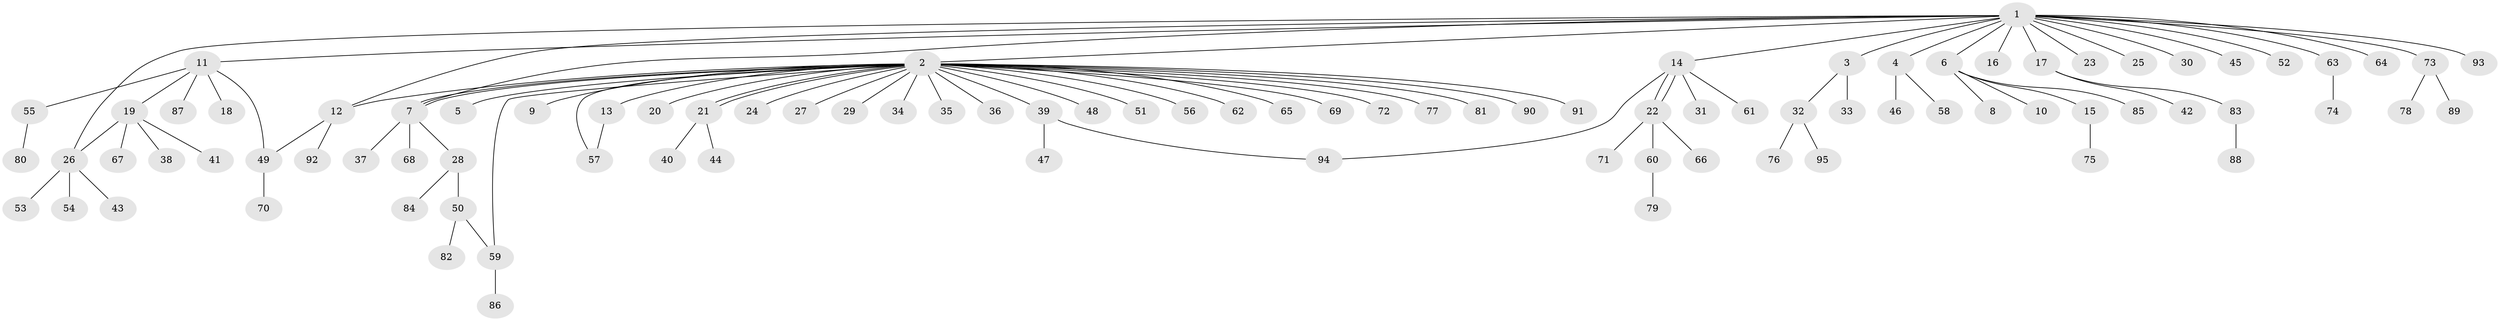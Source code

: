 // coarse degree distribution, {20: 0.015151515151515152, 28: 0.015151515151515152, 3: 0.07575757575757576, 1: 0.7878787878787878, 5: 0.015151515151515152, 6: 0.030303030303030304, 8: 0.015151515151515152, 2: 0.045454545454545456}
// Generated by graph-tools (version 1.1) at 2025/17/03/04/25 18:17:59]
// undirected, 95 vertices, 104 edges
graph export_dot {
graph [start="1"]
  node [color=gray90,style=filled];
  1;
  2;
  3;
  4;
  5;
  6;
  7;
  8;
  9;
  10;
  11;
  12;
  13;
  14;
  15;
  16;
  17;
  18;
  19;
  20;
  21;
  22;
  23;
  24;
  25;
  26;
  27;
  28;
  29;
  30;
  31;
  32;
  33;
  34;
  35;
  36;
  37;
  38;
  39;
  40;
  41;
  42;
  43;
  44;
  45;
  46;
  47;
  48;
  49;
  50;
  51;
  52;
  53;
  54;
  55;
  56;
  57;
  58;
  59;
  60;
  61;
  62;
  63;
  64;
  65;
  66;
  67;
  68;
  69;
  70;
  71;
  72;
  73;
  74;
  75;
  76;
  77;
  78;
  79;
  80;
  81;
  82;
  83;
  84;
  85;
  86;
  87;
  88;
  89;
  90;
  91;
  92;
  93;
  94;
  95;
  1 -- 2;
  1 -- 3;
  1 -- 4;
  1 -- 6;
  1 -- 7;
  1 -- 11;
  1 -- 12;
  1 -- 14;
  1 -- 16;
  1 -- 17;
  1 -- 23;
  1 -- 25;
  1 -- 26;
  1 -- 30;
  1 -- 45;
  1 -- 52;
  1 -- 63;
  1 -- 64;
  1 -- 73;
  1 -- 93;
  2 -- 5;
  2 -- 7;
  2 -- 7;
  2 -- 9;
  2 -- 12;
  2 -- 13;
  2 -- 20;
  2 -- 21;
  2 -- 21;
  2 -- 24;
  2 -- 27;
  2 -- 29;
  2 -- 34;
  2 -- 35;
  2 -- 36;
  2 -- 39;
  2 -- 48;
  2 -- 51;
  2 -- 56;
  2 -- 57;
  2 -- 59;
  2 -- 62;
  2 -- 65;
  2 -- 69;
  2 -- 72;
  2 -- 77;
  2 -- 81;
  2 -- 90;
  2 -- 91;
  3 -- 32;
  3 -- 33;
  4 -- 46;
  4 -- 58;
  6 -- 8;
  6 -- 10;
  6 -- 15;
  6 -- 85;
  7 -- 28;
  7 -- 37;
  7 -- 68;
  11 -- 18;
  11 -- 19;
  11 -- 49;
  11 -- 55;
  11 -- 87;
  12 -- 49;
  12 -- 92;
  13 -- 57;
  14 -- 22;
  14 -- 22;
  14 -- 31;
  14 -- 61;
  14 -- 94;
  15 -- 75;
  17 -- 42;
  17 -- 83;
  19 -- 26;
  19 -- 38;
  19 -- 41;
  19 -- 67;
  21 -- 40;
  21 -- 44;
  22 -- 60;
  22 -- 66;
  22 -- 71;
  26 -- 43;
  26 -- 53;
  26 -- 54;
  28 -- 50;
  28 -- 84;
  32 -- 76;
  32 -- 95;
  39 -- 47;
  39 -- 94;
  49 -- 70;
  50 -- 59;
  50 -- 82;
  55 -- 80;
  59 -- 86;
  60 -- 79;
  63 -- 74;
  73 -- 78;
  73 -- 89;
  83 -- 88;
}
